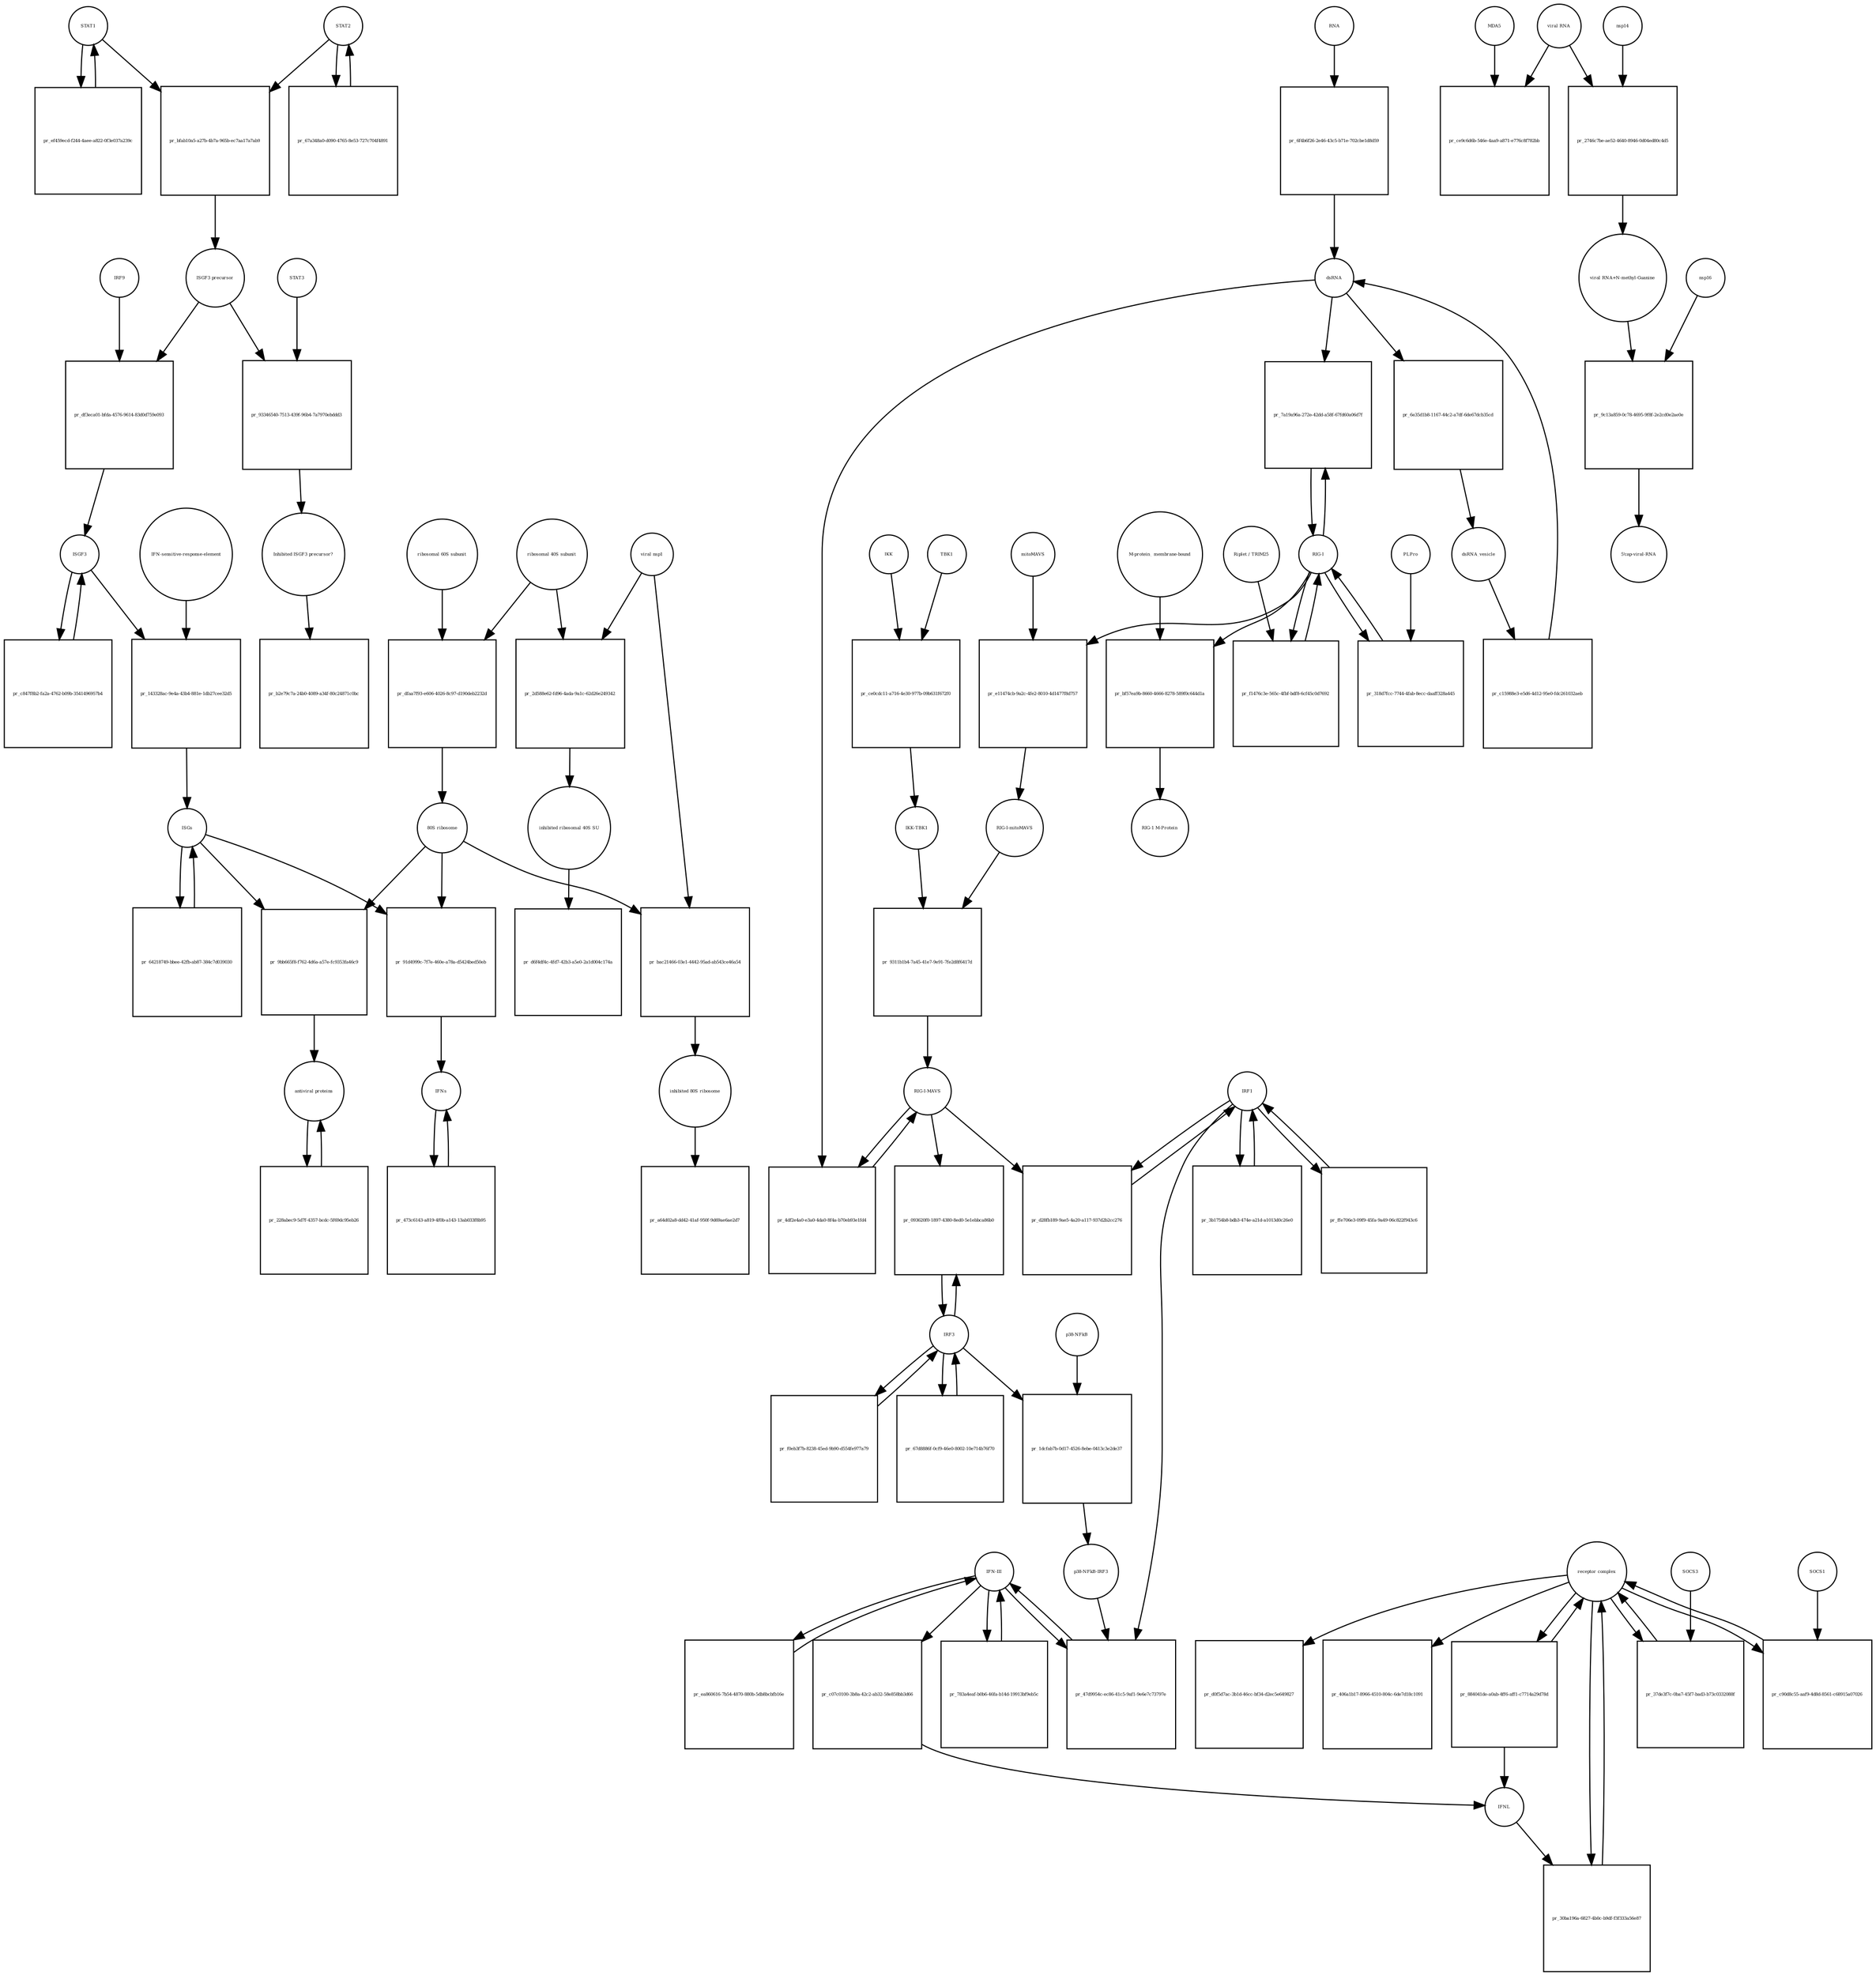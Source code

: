 strict digraph  {
STAT1 [annotation="", bipartite=0, cls=macromolecule, fontsize=4, label=STAT1, shape=circle];
"pr_bfab10a5-a27b-4b7a-965b-ec7aa17a7ab9" [annotation="", bipartite=1, cls=process, fontsize=4, label="pr_bfab10a5-a27b-4b7a-965b-ec7aa17a7ab9", shape=square];
STAT2 [annotation="", bipartite=0, cls=macromolecule, fontsize=4, label=STAT2, shape=circle];
"ISGF3 precursor" [annotation="", bipartite=0, cls=complex, fontsize=4, label="ISGF3 precursor", shape=circle];
"pr_df3eca01-bfda-4576-9614-83d0d759e093" [annotation="", bipartite=1, cls=process, fontsize=4, label="pr_df3eca01-bfda-4576-9614-83d0d759e093", shape=square];
IRF9 [annotation="", bipartite=0, cls=macromolecule, fontsize=4, label=IRF9, shape=circle];
ISGF3 [annotation="", bipartite=0, cls=complex, fontsize=4, label=ISGF3, shape=circle];
"pr_ef459ecd-f244-4aee-a822-0f3e037a239c" [annotation="", bipartite=1, cls=process, fontsize=4, label="pr_ef459ecd-f244-4aee-a822-0f3e037a239c", shape=square];
"pr_67a348a0-d090-4765-8e53-727c704f4891" [annotation="", bipartite=1, cls=process, fontsize=4, label="pr_67a348a0-d090-4765-8e53-727c704f4891", shape=square];
"receptor complex" [annotation="", bipartite=0, cls=complex, fontsize=4, label="receptor complex", shape=circle];
"pr_30ba196a-6827-4b0c-b9df-f3f333a56e87" [annotation="", bipartite=1, cls=process, fontsize=4, label="pr_30ba196a-6827-4b0c-b9df-f3f333a56e87", shape=square];
IFNL [annotation="", bipartite=0, cls=macromolecule, fontsize=4, label=IFNL, shape=circle];
"IFN-sensitive-response-element" [annotation="", bipartite=0, cls="nucleic acid feature", fontsize=4, label="IFN-sensitive-response-element", shape=circle];
"pr_143328ac-9e4a-43b4-881e-1db27cee32d5" [annotation="", bipartite=1, cls=process, fontsize=4, label="pr_143328ac-9e4a-43b4-881e-1db27cee32d5", shape=square];
ISGs [annotation="", bipartite=0, cls="nucleic acid feature", fontsize=4, label=ISGs, shape=circle];
"pr_91d4999c-7f7e-460e-a78a-d5424bed50eb" [annotation="", bipartite=1, cls=process, fontsize=4, label="pr_91d4999c-7f7e-460e-a78a-d5424bed50eb", shape=square];
IFNs [annotation="", bipartite=0, cls=macromolecule, fontsize=4, label=IFNs, shape=circle];
"80S ribosome" [annotation="", bipartite=0, cls=complex, fontsize=4, label="80S ribosome", shape=circle];
"pr_9bb665f8-f762-4d6a-a57e-fc9353fa46c9" [annotation="", bipartite=1, cls=process, fontsize=4, label="pr_9bb665f8-f762-4d6a-a57e-fc9353fa46c9", shape=square];
"antiviral proteins" [annotation="", bipartite=0, cls=macromolecule, fontsize=4, label="antiviral proteins", shape=circle];
"pr_c847f8b2-fa2a-4762-b09b-3541496957b4" [annotation="", bipartite=1, cls=process, fontsize=4, label="pr_c847f8b2-fa2a-4762-b09b-3541496957b4", shape=square];
"pr_64218749-bbee-42fb-ab87-384c7d039030" [annotation="", bipartite=1, cls=process, fontsize=4, label="pr_64218749-bbee-42fb-ab87-384c7d039030", shape=square];
"pr_228abec9-5d7f-4357-bcdc-5f69dc95eb26" [annotation="", bipartite=1, cls=process, fontsize=4, label="pr_228abec9-5d7f-4357-bcdc-5f69dc95eb26", shape=square];
"viral RNA" [annotation="", bipartite=0, cls="nucleic acid feature", fontsize=4, label="viral RNA", shape=circle];
"pr_ce9c6d6b-546e-4aa9-a871-e776c8f782bb" [annotation="", bipartite=1, cls=process, fontsize=4, label="pr_ce9c6d6b-546e-4aa9-a871-e776c8f782bb", shape=square];
MDA5 [annotation="", bipartite=0, cls=macromolecule, fontsize=4, label=MDA5, shape=circle];
"pr_2746c7be-ae52-4640-8946-0d04ed80c4d5" [annotation="", bipartite=1, cls=process, fontsize=4, label="pr_2746c7be-ae52-4640-8946-0d04ed80c4d5", shape=square];
"viral RNA+N-methyl-Guanine" [annotation="", bipartite=0, cls="nucleic acid feature", fontsize=4, label="viral RNA+N-methyl-Guanine", shape=circle];
nsp14 [annotation="", bipartite=0, cls=macromolecule, fontsize=4, label=nsp14, shape=circle];
"pr_9c13a859-0c78-4695-9f8f-2e2cd0e2ae0e" [annotation="", bipartite=1, cls=process, fontsize=4, label="pr_9c13a859-0c78-4695-9f8f-2e2cd0e2ae0e", shape=square];
"5'cap-viral-RNA" [annotation="", bipartite=0, cls="nucleic acid feature", fontsize=4, label="5'cap-viral-RNA", shape=circle];
nsp16 [annotation="", bipartite=0, cls=macromolecule, fontsize=4, label=nsp16, shape=circle];
IKK [annotation="", bipartite=0, cls=macromolecule, fontsize=4, label=IKK, shape=circle];
"pr_ce0cdc11-a716-4e30-977b-09b631f672f0" [annotation="", bipartite=1, cls=process, fontsize=4, label="pr_ce0cdc11-a716-4e30-977b-09b631f672f0", shape=square];
TBK1 [annotation="", bipartite=0, cls=macromolecule, fontsize=4, label=TBK1, shape=circle];
"IKK-TBK1" [annotation="", bipartite=0, cls=complex, fontsize=4, label="IKK-TBK1", shape=circle];
IRF3 [annotation="", bipartite=0, cls=macromolecule, fontsize=4, label=IRF3, shape=circle];
"pr_093620f0-1897-4380-8ed0-5e1ebbca86b0" [annotation="", bipartite=1, cls=process, fontsize=4, label="pr_093620f0-1897-4380-8ed0-5e1ebbca86b0", shape=square];
"RIG-I-MAVS" [annotation="", bipartite=0, cls=complex, fontsize=4, label="RIG-I-MAVS", shape=circle];
"pr_4df2e4a0-e3a0-4da0-8f4a-b70eb93e1fd4" [annotation="", bipartite=1, cls=process, fontsize=4, label="pr_4df2e4a0-e3a0-4da0-8f4a-b70eb93e1fd4", shape=square];
dsRNA [annotation="", bipartite=0, cls="nucleic acid feature", fontsize=4, label=dsRNA, shape=circle];
IRF1 [annotation="", bipartite=0, cls=macromolecule, fontsize=4, label=IRF1, shape=circle];
"pr_d28fb189-9ae5-4a20-a117-937d2b2cc276" [annotation="", bipartite=1, cls=process, fontsize=4, label="pr_d28fb189-9ae5-4a20-a117-937d2b2cc276", shape=square];
"IFN-III" [annotation="", bipartite=0, cls=macromolecule, fontsize=4, label="IFN-III", shape=circle];
"pr_783a4eaf-b0b6-46fa-b14d-19913bf9eb5c" [annotation="", bipartite=1, cls=process, fontsize=4, label="pr_783a4eaf-b0b6-46fa-b14d-19913bf9eb5c", shape=square];
"pr_ea860616-7b54-4870-880b-5db8bcbfb16e" [annotation="", bipartite=1, cls=process, fontsize=4, label="pr_ea860616-7b54-4870-880b-5db8bcbfb16e", shape=square];
"pr_47d9954c-ec86-41c5-9af1-9e6e7c73797e" [annotation="", bipartite=1, cls=process, fontsize=4, label="pr_47d9954c-ec86-41c5-9af1-9e6e7c73797e", shape=square];
"p38-NFkB-IRF3" [annotation="", bipartite=0, cls=complex, fontsize=4, label="p38-NFkB-IRF3", shape=circle];
"pr_c07c0100-3b8a-42c2-ab32-58e858bb3d66" [annotation="", bipartite=1, cls=process, fontsize=4, label="pr_c07c0100-3b8a-42c2-ab32-58e858bb3d66", shape=square];
"RIG-I" [annotation="", bipartite=0, cls=macromolecule, fontsize=4, label="RIG-I", shape=circle];
"pr_7a19a96a-272e-42dd-a58f-67fd60a06d7f" [annotation="", bipartite=1, cls=process, fontsize=4, label="pr_7a19a96a-272e-42dd-a58f-67fd60a06d7f", shape=square];
"RIG-I-mitoMAVS" [annotation="", bipartite=0, cls=complex, fontsize=4, label="RIG-I-mitoMAVS", shape=circle];
"pr_9311b1b4-7a45-41e7-9e91-7fe2d8f6417d" [annotation="", bipartite=1, cls=process, fontsize=4, label="pr_9311b1b4-7a45-41e7-9e91-7fe2d8f6417d", shape=square];
"p38-NFkB" [annotation="", bipartite=0, cls=complex, fontsize=4, label="p38-NFkB", shape=circle];
"pr_1dcfab7b-0d17-4526-8ebe-0413c3e2de37" [annotation="", bipartite=1, cls=process, fontsize=4, label="pr_1dcfab7b-0d17-4526-8ebe-0413c3e2de37", shape=square];
"pr_6e35d1b8-1167-44c2-a7df-6de67dcb35cd" [annotation="", bipartite=1, cls=process, fontsize=4, label="pr_6e35d1b8-1167-44c2-a7df-6de67dcb35cd", shape=square];
dsRNA_vesicle [annotation="", bipartite=0, cls="nucleic acid feature", fontsize=4, label=dsRNA_vesicle, shape=circle];
"pr_c15988e3-e5d6-4d12-95e0-fdc261032aeb" [annotation="", bipartite=1, cls=process, fontsize=4, label="pr_c15988e3-e5d6-4d12-95e0-fdc261032aeb", shape=square];
"pr_f0eb3f7b-8238-45ed-9b90-d554fe977a79" [annotation="", bipartite=1, cls=process, fontsize=4, label="pr_f0eb3f7b-8238-45ed-9b90-d554fe977a79", shape=square];
"pr_67d8886f-0cf9-46e0-8002-10e714b76f70" [annotation="", bipartite=1, cls=process, fontsize=4, label="pr_67d8886f-0cf9-46e0-8002-10e714b76f70", shape=square];
"pr_3b1754b8-bdb3-474e-a21d-a1013d0c26e0" [annotation="", bipartite=1, cls=process, fontsize=4, label="pr_3b1754b8-bdb3-474e-a21d-a1013d0c26e0", shape=square];
"pr_ffe706e3-09f9-45fa-9a49-06c822f943c6" [annotation="", bipartite=1, cls=process, fontsize=4, label="pr_ffe706e3-09f9-45fa-9a49-06c822f943c6", shape=square];
RNA [annotation="", bipartite=0, cls="nucleic acid feature", fontsize=4, label=RNA, shape=circle];
"pr_6f4b6f26-2e46-43c5-b71e-702cbe1d8d59" [annotation="", bipartite=1, cls=process, fontsize=4, label="pr_6f4b6f26-2e46-43c5-b71e-702cbe1d8d59", shape=square];
"ribosomal 60S subunit" [annotation="", bipartite=0, cls=complex, fontsize=4, label="ribosomal 60S subunit", shape=circle];
"pr_dfaa7f93-e606-4026-8c97-d190deb2232d" [annotation="", bipartite=1, cls=process, fontsize=4, label="pr_dfaa7f93-e606-4026-8c97-d190deb2232d", shape=square];
"ribosomal 40S subunit" [annotation="", bipartite=0, cls=complex, fontsize=4, label="ribosomal 40S subunit", shape=circle];
"pr_2d588e62-fd96-4ada-9a1c-62d26e249342" [annotation="", bipartite=1, cls=process, fontsize=4, label="pr_2d588e62-fd96-4ada-9a1c-62d26e249342", shape=square];
"viral nsp1" [annotation="", bipartite=0, cls=macromolecule, fontsize=4, label="viral nsp1", shape=circle];
"inhibited ribosomal 40S SU" [annotation="urn_miriam_doi_10.1101%2F2020.05.18.102467", bipartite=0, cls=complex, fontsize=4, label="inhibited ribosomal 40S SU", shape=circle];
"pr_bac21466-03e1-4442-95ad-ab543ce46a54" [annotation="", bipartite=1, cls=process, fontsize=4, label="pr_bac21466-03e1-4442-95ad-ab543ce46a54", shape=square];
"inhibited 80S ribosome" [annotation="", bipartite=0, cls=complex, fontsize=4, label="inhibited 80S ribosome", shape=circle];
"pr_93346540-7513-439f-96b4-7a7970ebddd3" [annotation="", bipartite=1, cls=process, fontsize=4, label="pr_93346540-7513-439f-96b4-7a7970ebddd3", shape=square];
STAT3 [annotation="", bipartite=0, cls=macromolecule, fontsize=4, label=STAT3, shape=circle];
"Inhibited ISGF3 precursor?" [annotation="", bipartite=0, cls=complex, fontsize=4, label="Inhibited ISGF3 precursor?", shape=circle];
"pr_473c6143-a819-4f0b-a143-13ab033f8b95" [annotation="", bipartite=1, cls=process, fontsize=4, label="pr_473c6143-a819-4f0b-a143-13ab033f8b95", shape=square];
"pr_37de3f7c-0ba7-45f7-bad3-b73c0332088f" [annotation="", bipartite=1, cls=process, fontsize=4, label="pr_37de3f7c-0ba7-45f7-bad3-b73c0332088f", shape=square];
SOCS3 [annotation="", bipartite=0, cls=macromolecule, fontsize=4, label=SOCS3, shape=circle];
"pr_c90d8c55-aaf9-4d8d-8561-c68915a07026" [annotation="", bipartite=1, cls=process, fontsize=4, label="pr_c90d8c55-aaf9-4d8d-8561-c68915a07026", shape=square];
SOCS1 [annotation="", bipartite=0, cls=macromolecule, fontsize=4, label=SOCS1, shape=circle];
"pr_b2e79c7a-24b0-4089-a34f-80c24871c0bc" [annotation="", bipartite=1, cls=process, fontsize=4, label="pr_b2e79c7a-24b0-4089-a34f-80c24871c0bc", shape=square];
"pr_d0f5d7ac-3b1d-46cc-bf34-d2ec5e649827" [annotation="", bipartite=1, cls=process, fontsize=4, label="pr_d0f5d7ac-3b1d-46cc-bf34-d2ec5e649827", shape=square];
"pr_406a1b17-8966-4510-804c-6de7d18c1091" [annotation="", bipartite=1, cls=process, fontsize=4, label="pr_406a1b17-8966-4510-804c-6de7d18c1091", shape=square];
"pr_a64d02a8-dd42-41af-950f-9d69ae6ae2d7" [annotation="", bipartite=1, cls=process, fontsize=4, label="pr_a64d02a8-dd42-41af-950f-9d69ae6ae2d7", shape=square];
"pr_d6f4df4c-4fd7-42b3-a5e0-2a1d004c174a" [annotation="", bipartite=1, cls=process, fontsize=4, label="pr_d6f4df4c-4fd7-42b3-a5e0-2a1d004c174a", shape=square];
"pr_884041de-a0ab-4ff6-aff1-c7714a29d78d" [annotation="", bipartite=1, cls=process, fontsize=4, label="pr_884041de-a0ab-4ff6-aff1-c7714a29d78d", shape=square];
"M-protein_ membrane-bound" [annotation="", bipartite=0, cls=macromolecule, fontsize=4, label="M-protein_ membrane-bound", shape=circle];
"pr_bf57ea9b-8660-4666-8278-589f0c644d1a" [annotation="", bipartite=1, cls=process, fontsize=4, label="pr_bf57ea9b-8660-4666-8278-589f0c644d1a", shape=square];
"RIG-1 M-Protein" [annotation="", bipartite=0, cls=complex, fontsize=4, label="RIG-1 M-Protein", shape=circle];
"pr_e11474cb-9a2c-4fe2-8010-4d1477f8d757" [annotation="", bipartite=1, cls=process, fontsize=4, label="pr_e11474cb-9a2c-4fe2-8010-4d1477f8d757", shape=square];
mitoMAVS [annotation="", bipartite=0, cls=macromolecule, fontsize=4, label=mitoMAVS, shape=circle];
"pr_f1476c3e-565c-4fbf-bdf8-6cf45c0d7692" [annotation="", bipartite=1, cls=process, fontsize=4, label="pr_f1476c3e-565c-4fbf-bdf8-6cf45c0d7692", shape=square];
"Riplet / TRIM25" [annotation="", bipartite=0, cls=macromolecule, fontsize=4, label="Riplet / TRIM25", shape=circle];
"pr_318d7fcc-7744-4fab-8ecc-daaff328a445" [annotation="", bipartite=1, cls=process, fontsize=4, label="pr_318d7fcc-7744-4fab-8ecc-daaff328a445", shape=square];
PLPro [annotation="", bipartite=0, cls=macromolecule, fontsize=4, label=PLPro, shape=circle];
STAT1 -> "pr_bfab10a5-a27b-4b7a-965b-ec7aa17a7ab9"  [annotation="", interaction_type=consumption];
STAT1 -> "pr_ef459ecd-f244-4aee-a822-0f3e037a239c"  [annotation="", interaction_type=consumption];
"pr_bfab10a5-a27b-4b7a-965b-ec7aa17a7ab9" -> "ISGF3 precursor"  [annotation="", interaction_type=production];
STAT2 -> "pr_bfab10a5-a27b-4b7a-965b-ec7aa17a7ab9"  [annotation="", interaction_type=consumption];
STAT2 -> "pr_67a348a0-d090-4765-8e53-727c704f4891"  [annotation="", interaction_type=consumption];
"ISGF3 precursor" -> "pr_df3eca01-bfda-4576-9614-83d0d759e093"  [annotation="", interaction_type=consumption];
"ISGF3 precursor" -> "pr_93346540-7513-439f-96b4-7a7970ebddd3"  [annotation="", interaction_type=consumption];
"pr_df3eca01-bfda-4576-9614-83d0d759e093" -> ISGF3  [annotation="", interaction_type=production];
IRF9 -> "pr_df3eca01-bfda-4576-9614-83d0d759e093"  [annotation="", interaction_type=consumption];
ISGF3 -> "pr_143328ac-9e4a-43b4-881e-1db27cee32d5"  [annotation="", interaction_type="necessary stimulation"];
ISGF3 -> "pr_c847f8b2-fa2a-4762-b09b-3541496957b4"  [annotation="", interaction_type=consumption];
"pr_ef459ecd-f244-4aee-a822-0f3e037a239c" -> STAT1  [annotation="", interaction_type=production];
"pr_67a348a0-d090-4765-8e53-727c704f4891" -> STAT2  [annotation="", interaction_type=production];
"receptor complex" -> "pr_30ba196a-6827-4b0c-b9df-f3f333a56e87"  [annotation="", interaction_type=consumption];
"receptor complex" -> "pr_37de3f7c-0ba7-45f7-bad3-b73c0332088f"  [annotation="", interaction_type=consumption];
"receptor complex" -> "pr_c90d8c55-aaf9-4d8d-8561-c68915a07026"  [annotation="", interaction_type=consumption];
"receptor complex" -> "pr_d0f5d7ac-3b1d-46cc-bf34-d2ec5e649827"  [annotation="", interaction_type=consumption];
"receptor complex" -> "pr_406a1b17-8966-4510-804c-6de7d18c1091"  [annotation="", interaction_type=consumption];
"receptor complex" -> "pr_884041de-a0ab-4ff6-aff1-c7714a29d78d"  [annotation="", interaction_type=consumption];
"pr_30ba196a-6827-4b0c-b9df-f3f333a56e87" -> "receptor complex"  [annotation="", interaction_type=production];
IFNL -> "pr_30ba196a-6827-4b0c-b9df-f3f333a56e87"  [annotation="", interaction_type=stimulation];
"IFN-sensitive-response-element" -> "pr_143328ac-9e4a-43b4-881e-1db27cee32d5"  [annotation="", interaction_type=consumption];
"pr_143328ac-9e4a-43b4-881e-1db27cee32d5" -> ISGs  [annotation="", interaction_type=production];
ISGs -> "pr_91d4999c-7f7e-460e-a78a-d5424bed50eb"  [annotation="", interaction_type=consumption];
ISGs -> "pr_9bb665f8-f762-4d6a-a57e-fc9353fa46c9"  [annotation="", interaction_type=consumption];
ISGs -> "pr_64218749-bbee-42fb-ab87-384c7d039030"  [annotation="", interaction_type=consumption];
"pr_91d4999c-7f7e-460e-a78a-d5424bed50eb" -> IFNs  [annotation="", interaction_type=production];
IFNs -> "pr_473c6143-a819-4f0b-a143-13ab033f8b95"  [annotation="", interaction_type=consumption];
"80S ribosome" -> "pr_91d4999c-7f7e-460e-a78a-d5424bed50eb"  [annotation="", interaction_type=catalysis];
"80S ribosome" -> "pr_9bb665f8-f762-4d6a-a57e-fc9353fa46c9"  [annotation="", interaction_type=catalysis];
"80S ribosome" -> "pr_bac21466-03e1-4442-95ad-ab543ce46a54"  [annotation="", interaction_type=consumption];
"pr_9bb665f8-f762-4d6a-a57e-fc9353fa46c9" -> "antiviral proteins"  [annotation="", interaction_type=production];
"antiviral proteins" -> "pr_228abec9-5d7f-4357-bcdc-5f69dc95eb26"  [annotation="", interaction_type=consumption];
"pr_c847f8b2-fa2a-4762-b09b-3541496957b4" -> ISGF3  [annotation="", interaction_type=production];
"pr_64218749-bbee-42fb-ab87-384c7d039030" -> ISGs  [annotation="", interaction_type=production];
"pr_228abec9-5d7f-4357-bcdc-5f69dc95eb26" -> "antiviral proteins"  [annotation="", interaction_type=production];
"viral RNA" -> "pr_ce9c6d6b-546e-4aa9-a871-e776c8f782bb"  [annotation="", interaction_type=consumption];
"viral RNA" -> "pr_2746c7be-ae52-4640-8946-0d04ed80c4d5"  [annotation="", interaction_type=consumption];
MDA5 -> "pr_ce9c6d6b-546e-4aa9-a871-e776c8f782bb"  [annotation="urn_miriam_doi_10.1016%2Fj.chom.2020.05.008", interaction_type=catalysis];
"pr_2746c7be-ae52-4640-8946-0d04ed80c4d5" -> "viral RNA+N-methyl-Guanine"  [annotation="", interaction_type=production];
"viral RNA+N-methyl-Guanine" -> "pr_9c13a859-0c78-4695-9f8f-2e2cd0e2ae0e"  [annotation="", interaction_type=consumption];
nsp14 -> "pr_2746c7be-ae52-4640-8946-0d04ed80c4d5"  [annotation="", interaction_type=catalysis];
"pr_9c13a859-0c78-4695-9f8f-2e2cd0e2ae0e" -> "5'cap-viral-RNA"  [annotation="", interaction_type=production];
nsp16 -> "pr_9c13a859-0c78-4695-9f8f-2e2cd0e2ae0e"  [annotation="urn_miriam_doi_10.1016%2Fj.chom.2020.05.008", interaction_type=catalysis];
IKK -> "pr_ce0cdc11-a716-4e30-977b-09b631f672f0"  [annotation="", interaction_type=consumption];
"pr_ce0cdc11-a716-4e30-977b-09b631f672f0" -> "IKK-TBK1"  [annotation="", interaction_type=production];
TBK1 -> "pr_ce0cdc11-a716-4e30-977b-09b631f672f0"  [annotation="", interaction_type=consumption];
"IKK-TBK1" -> "pr_9311b1b4-7a45-41e7-9e91-7fe2d8f6417d"  [annotation="", interaction_type=consumption];
IRF3 -> "pr_093620f0-1897-4380-8ed0-5e1ebbca86b0"  [annotation="", interaction_type=consumption];
IRF3 -> "pr_1dcfab7b-0d17-4526-8ebe-0413c3e2de37"  [annotation="", interaction_type=consumption];
IRF3 -> "pr_f0eb3f7b-8238-45ed-9b90-d554fe977a79"  [annotation="", interaction_type=consumption];
IRF3 -> "pr_67d8886f-0cf9-46e0-8002-10e714b76f70"  [annotation="", interaction_type=consumption];
"pr_093620f0-1897-4380-8ed0-5e1ebbca86b0" -> IRF3  [annotation="", interaction_type=production];
"RIG-I-MAVS" -> "pr_093620f0-1897-4380-8ed0-5e1ebbca86b0"  [annotation="", interaction_type=stimulation];
"RIG-I-MAVS" -> "pr_4df2e4a0-e3a0-4da0-8f4a-b70eb93e1fd4"  [annotation="", interaction_type=consumption];
"RIG-I-MAVS" -> "pr_d28fb189-9ae5-4a20-a117-937d2b2cc276"  [annotation="", interaction_type=catalysis];
"pr_4df2e4a0-e3a0-4da0-8f4a-b70eb93e1fd4" -> "RIG-I-MAVS"  [annotation="", interaction_type=production];
dsRNA -> "pr_4df2e4a0-e3a0-4da0-8f4a-b70eb93e1fd4"  [annotation="", interaction_type="necessary stimulation"];
dsRNA -> "pr_7a19a96a-272e-42dd-a58f-67fd60a06d7f"  [annotation="", interaction_type="necessary stimulation"];
dsRNA -> "pr_6e35d1b8-1167-44c2-a7df-6de67dcb35cd"  [annotation="", interaction_type=consumption];
IRF1 -> "pr_d28fb189-9ae5-4a20-a117-937d2b2cc276"  [annotation="", interaction_type=consumption];
IRF1 -> "pr_47d9954c-ec86-41c5-9af1-9e6e7c73797e"  [annotation="", interaction_type=stimulation];
IRF1 -> "pr_3b1754b8-bdb3-474e-a21d-a1013d0c26e0"  [annotation="", interaction_type=consumption];
IRF1 -> "pr_ffe706e3-09f9-45fa-9a49-06c822f943c6"  [annotation="", interaction_type=consumption];
"pr_d28fb189-9ae5-4a20-a117-937d2b2cc276" -> IRF1  [annotation="", interaction_type=production];
"IFN-III" -> "pr_783a4eaf-b0b6-46fa-b14d-19913bf9eb5c"  [annotation="", interaction_type=consumption];
"IFN-III" -> "pr_ea860616-7b54-4870-880b-5db8bcbfb16e"  [annotation="", interaction_type=consumption];
"IFN-III" -> "pr_47d9954c-ec86-41c5-9af1-9e6e7c73797e"  [annotation="", interaction_type=consumption];
"IFN-III" -> "pr_c07c0100-3b8a-42c2-ab32-58e858bb3d66"  [annotation="", interaction_type=consumption];
"pr_783a4eaf-b0b6-46fa-b14d-19913bf9eb5c" -> "IFN-III"  [annotation="", interaction_type=production];
"pr_ea860616-7b54-4870-880b-5db8bcbfb16e" -> "IFN-III"  [annotation="", interaction_type=production];
"pr_47d9954c-ec86-41c5-9af1-9e6e7c73797e" -> "IFN-III"  [annotation="", interaction_type=production];
"p38-NFkB-IRF3" -> "pr_47d9954c-ec86-41c5-9af1-9e6e7c73797e"  [annotation="", interaction_type=stimulation];
"pr_c07c0100-3b8a-42c2-ab32-58e858bb3d66" -> IFNL  [annotation="", interaction_type=production];
"RIG-I" -> "pr_7a19a96a-272e-42dd-a58f-67fd60a06d7f"  [annotation="", interaction_type=consumption];
"RIG-I" -> "pr_bf57ea9b-8660-4666-8278-589f0c644d1a"  [annotation="", interaction_type=consumption];
"RIG-I" -> "pr_e11474cb-9a2c-4fe2-8010-4d1477f8d757"  [annotation="", interaction_type=consumption];
"RIG-I" -> "pr_f1476c3e-565c-4fbf-bdf8-6cf45c0d7692"  [annotation="", interaction_type=consumption];
"RIG-I" -> "pr_318d7fcc-7744-4fab-8ecc-daaff328a445"  [annotation="", interaction_type=consumption];
"pr_7a19a96a-272e-42dd-a58f-67fd60a06d7f" -> "RIG-I"  [annotation="", interaction_type=production];
"RIG-I-mitoMAVS" -> "pr_9311b1b4-7a45-41e7-9e91-7fe2d8f6417d"  [annotation="", interaction_type=consumption];
"pr_9311b1b4-7a45-41e7-9e91-7fe2d8f6417d" -> "RIG-I-MAVS"  [annotation="", interaction_type=production];
"p38-NFkB" -> "pr_1dcfab7b-0d17-4526-8ebe-0413c3e2de37"  [annotation="", interaction_type=consumption];
"pr_1dcfab7b-0d17-4526-8ebe-0413c3e2de37" -> "p38-NFkB-IRF3"  [annotation="", interaction_type=production];
"pr_6e35d1b8-1167-44c2-a7df-6de67dcb35cd" -> dsRNA_vesicle  [annotation="", interaction_type=production];
dsRNA_vesicle -> "pr_c15988e3-e5d6-4d12-95e0-fdc261032aeb"  [annotation="", interaction_type=consumption];
"pr_c15988e3-e5d6-4d12-95e0-fdc261032aeb" -> dsRNA  [annotation="", interaction_type=production];
"pr_f0eb3f7b-8238-45ed-9b90-d554fe977a79" -> IRF3  [annotation="", interaction_type=production];
"pr_67d8886f-0cf9-46e0-8002-10e714b76f70" -> IRF3  [annotation="", interaction_type=production];
"pr_3b1754b8-bdb3-474e-a21d-a1013d0c26e0" -> IRF1  [annotation="", interaction_type=production];
"pr_ffe706e3-09f9-45fa-9a49-06c822f943c6" -> IRF1  [annotation="", interaction_type=production];
RNA -> "pr_6f4b6f26-2e46-43c5-b71e-702cbe1d8d59"  [annotation="", interaction_type=consumption];
"pr_6f4b6f26-2e46-43c5-b71e-702cbe1d8d59" -> dsRNA  [annotation="", interaction_type=production];
"ribosomal 60S subunit" -> "pr_dfaa7f93-e606-4026-8c97-d190deb2232d"  [annotation="", interaction_type=consumption];
"pr_dfaa7f93-e606-4026-8c97-d190deb2232d" -> "80S ribosome"  [annotation="", interaction_type=production];
"ribosomal 40S subunit" -> "pr_dfaa7f93-e606-4026-8c97-d190deb2232d"  [annotation="", interaction_type=consumption];
"ribosomal 40S subunit" -> "pr_2d588e62-fd96-4ada-9a1c-62d26e249342"  [annotation="", interaction_type=consumption];
"pr_2d588e62-fd96-4ada-9a1c-62d26e249342" -> "inhibited ribosomal 40S SU"  [annotation="", interaction_type=production];
"viral nsp1" -> "pr_2d588e62-fd96-4ada-9a1c-62d26e249342"  [annotation="", interaction_type=consumption];
"viral nsp1" -> "pr_bac21466-03e1-4442-95ad-ab543ce46a54"  [annotation="", interaction_type=consumption];
"inhibited ribosomal 40S SU" -> "pr_d6f4df4c-4fd7-42b3-a5e0-2a1d004c174a"  [annotation="", interaction_type=consumption];
"pr_bac21466-03e1-4442-95ad-ab543ce46a54" -> "inhibited 80S ribosome"  [annotation="", interaction_type=production];
"inhibited 80S ribosome" -> "pr_a64d02a8-dd42-41af-950f-9d69ae6ae2d7"  [annotation="", interaction_type=consumption];
"pr_93346540-7513-439f-96b4-7a7970ebddd3" -> "Inhibited ISGF3 precursor?"  [annotation="", interaction_type=production];
STAT3 -> "pr_93346540-7513-439f-96b4-7a7970ebddd3"  [annotation="", interaction_type=consumption];
"Inhibited ISGF3 precursor?" -> "pr_b2e79c7a-24b0-4089-a34f-80c24871c0bc"  [annotation="", interaction_type=consumption];
"pr_473c6143-a819-4f0b-a143-13ab033f8b95" -> IFNs  [annotation="", interaction_type=production];
"pr_37de3f7c-0ba7-45f7-bad3-b73c0332088f" -> "receptor complex"  [annotation="", interaction_type=production];
SOCS3 -> "pr_37de3f7c-0ba7-45f7-bad3-b73c0332088f"  [annotation="", interaction_type=consumption];
"pr_c90d8c55-aaf9-4d8d-8561-c68915a07026" -> "receptor complex"  [annotation="", interaction_type=production];
SOCS1 -> "pr_c90d8c55-aaf9-4d8d-8561-c68915a07026"  [annotation="", interaction_type=consumption];
"pr_884041de-a0ab-4ff6-aff1-c7714a29d78d" -> IFNL  [annotation="", interaction_type=production];
"pr_884041de-a0ab-4ff6-aff1-c7714a29d78d" -> "receptor complex"  [annotation="", interaction_type=production];
"M-protein_ membrane-bound" -> "pr_bf57ea9b-8660-4666-8278-589f0c644d1a"  [annotation="", interaction_type=consumption];
"pr_bf57ea9b-8660-4666-8278-589f0c644d1a" -> "RIG-1 M-Protein"  [annotation="", interaction_type=production];
"pr_e11474cb-9a2c-4fe2-8010-4d1477f8d757" -> "RIG-I-mitoMAVS"  [annotation="", interaction_type=production];
mitoMAVS -> "pr_e11474cb-9a2c-4fe2-8010-4d1477f8d757"  [annotation="", interaction_type=consumption];
"pr_f1476c3e-565c-4fbf-bdf8-6cf45c0d7692" -> "RIG-I"  [annotation="", interaction_type=production];
"Riplet / TRIM25" -> "pr_f1476c3e-565c-4fbf-bdf8-6cf45c0d7692"  [annotation="", interaction_type=catalysis];
"pr_318d7fcc-7744-4fab-8ecc-daaff328a445" -> "RIG-I"  [annotation="", interaction_type=production];
PLPro -> "pr_318d7fcc-7744-4fab-8ecc-daaff328a445"  [annotation="", interaction_type=catalysis];
}
